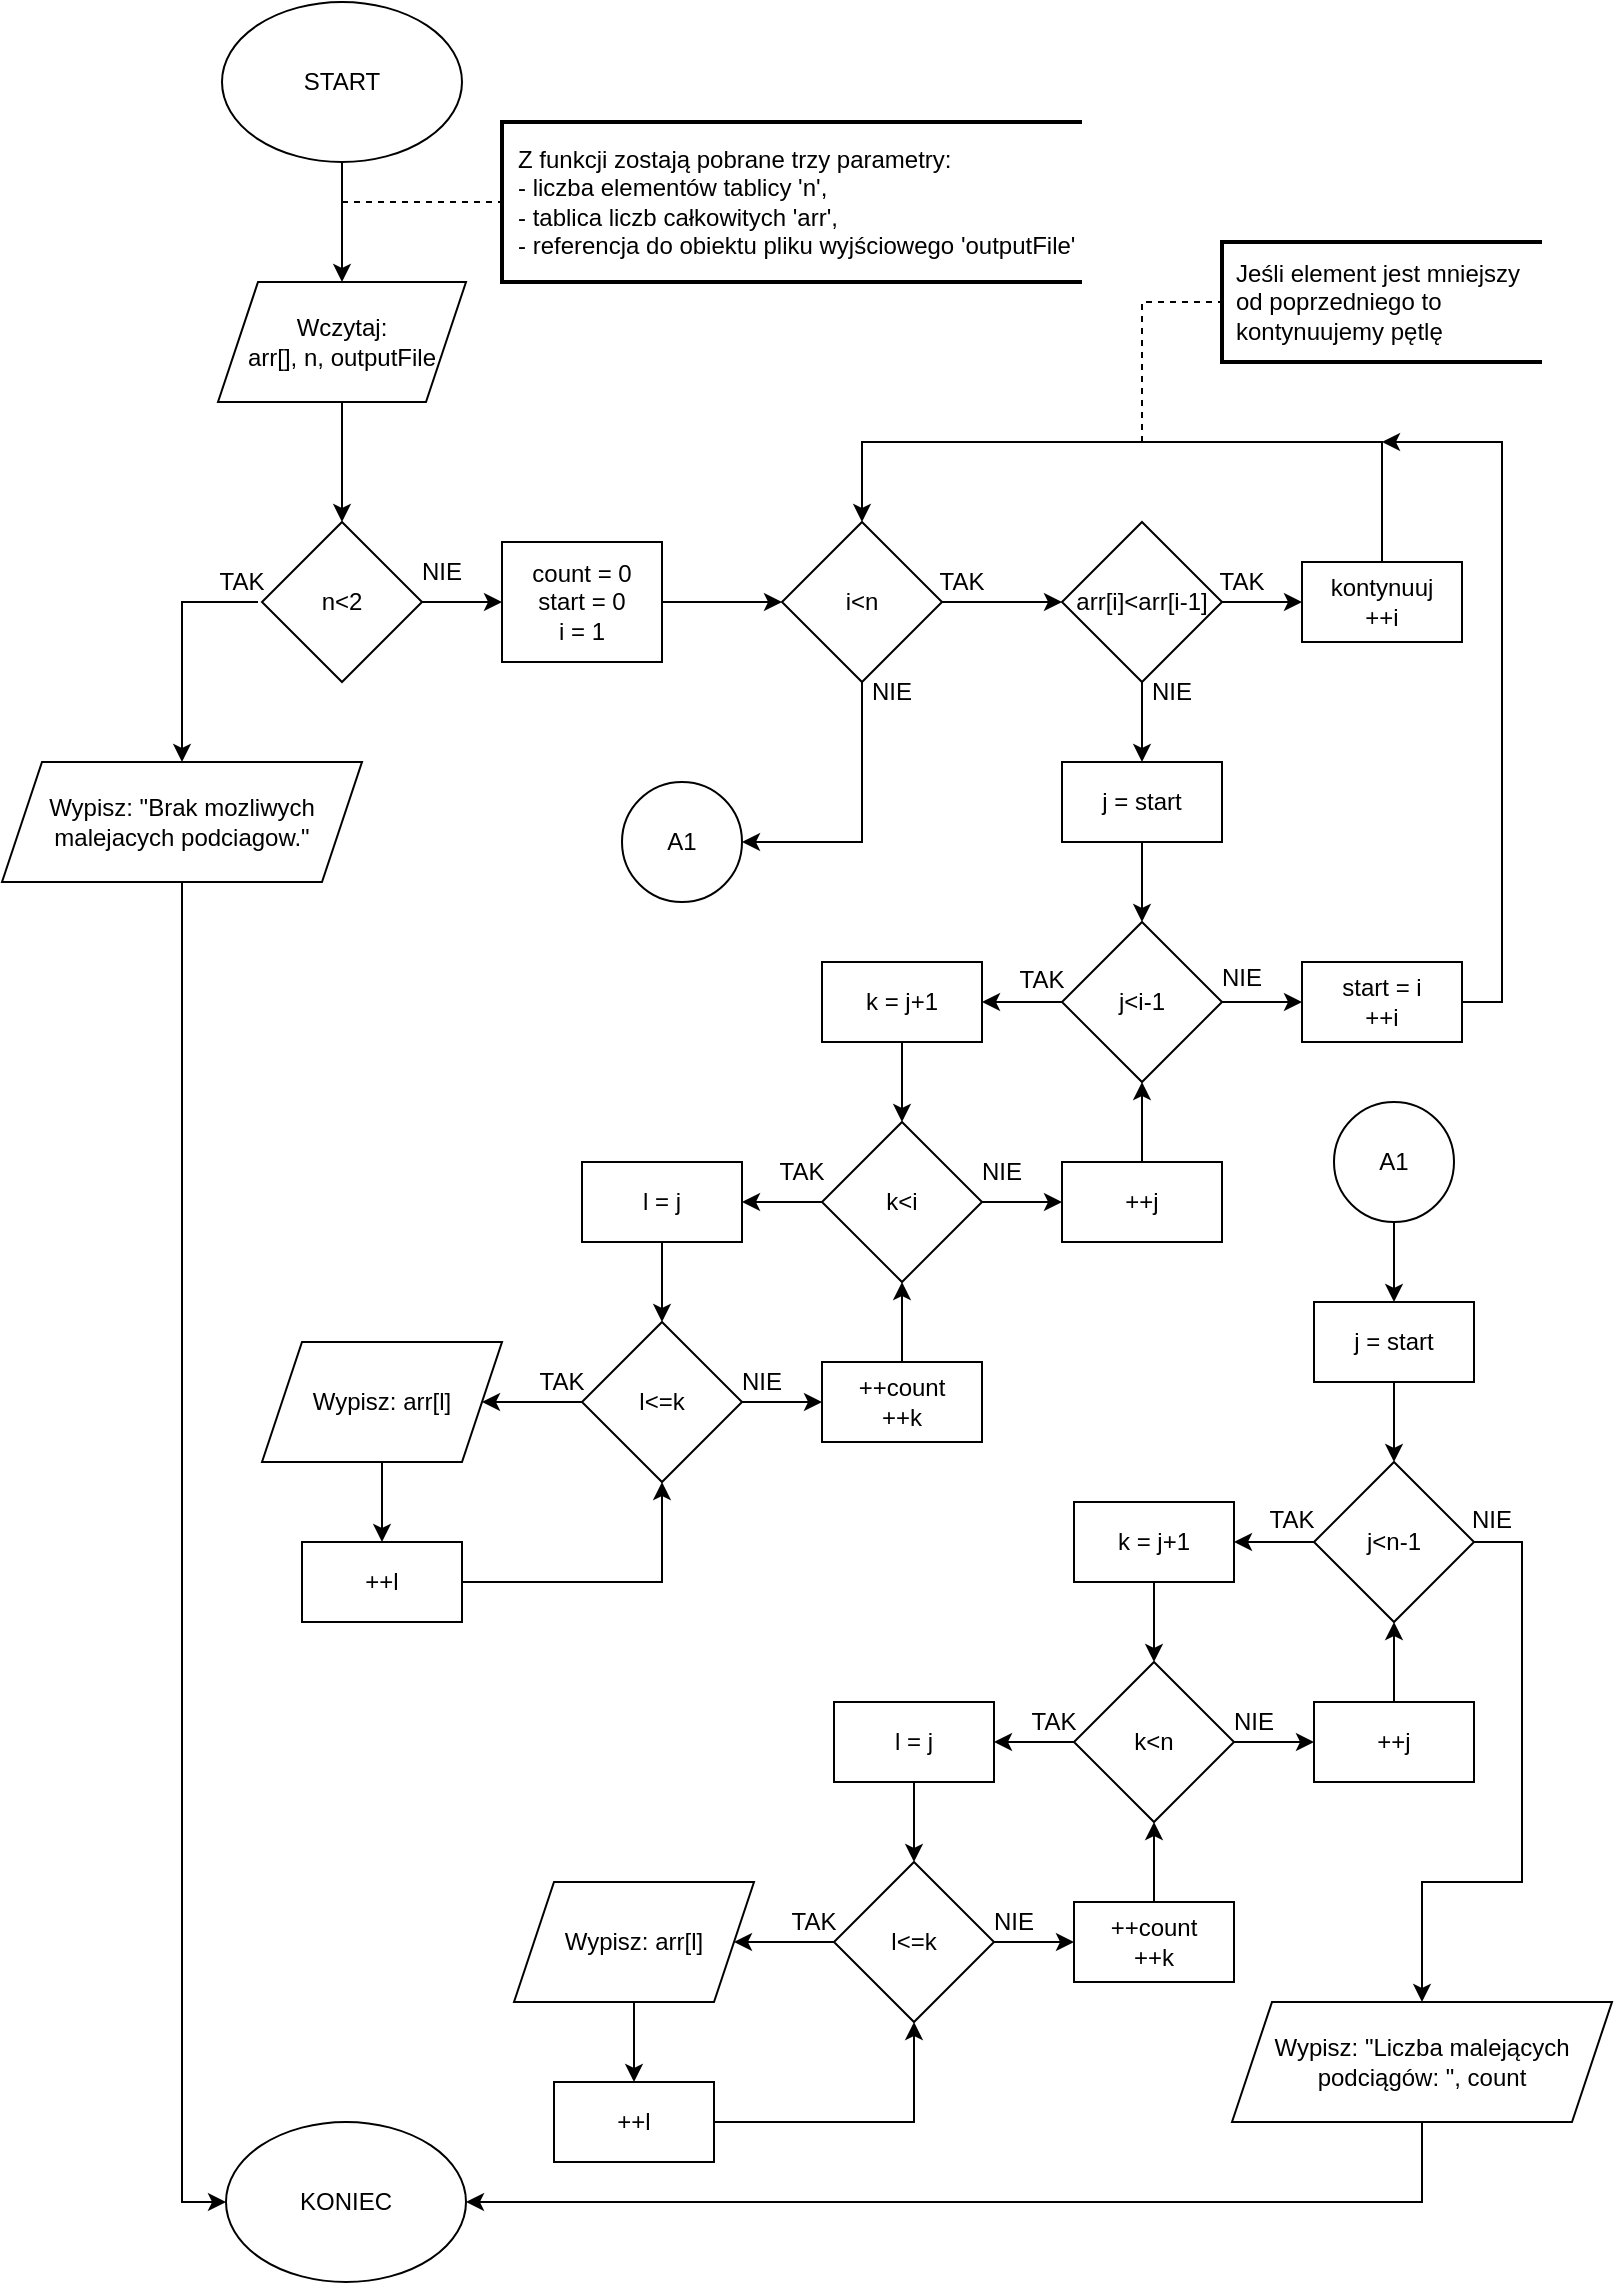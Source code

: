 <mxfile version="26.0.6">
  <diagram id="C5RBs43oDa-KdzZeNtuy" name="Page-1">
    <mxGraphModel dx="975" dy="550" grid="1" gridSize="10" guides="1" tooltips="1" connect="1" arrows="1" fold="1" page="1" pageScale="1" pageWidth="827" pageHeight="1169" math="0" shadow="0">
      <root>
        <mxCell id="WIyWlLk6GJQsqaUBKTNV-0" />
        <mxCell id="WIyWlLk6GJQsqaUBKTNV-1" parent="WIyWlLk6GJQsqaUBKTNV-0" />
        <mxCell id="246G7zH0tQqrjUR-Yk3Y-15" style="edgeStyle=orthogonalEdgeStyle;rounded=0;orthogonalLoop=1;jettySize=auto;html=1;entryX=0.5;entryY=0;entryDx=0;entryDy=0;" edge="1" parent="WIyWlLk6GJQsqaUBKTNV-1" source="246G7zH0tQqrjUR-Yk3Y-0" target="246G7zH0tQqrjUR-Yk3Y-14">
          <mxGeometry relative="1" as="geometry" />
        </mxCell>
        <mxCell id="246G7zH0tQqrjUR-Yk3Y-0" value="START" style="ellipse;whiteSpace=wrap;html=1;" vertex="1" parent="WIyWlLk6GJQsqaUBKTNV-1">
          <mxGeometry x="120" y="20" width="120" height="80" as="geometry" />
        </mxCell>
        <mxCell id="246G7zH0tQqrjUR-Yk3Y-3" value="" style="strokeWidth=2;html=1;shape=mxgraph.flowchart.annotation_1;align=left;pointerEvents=1;" vertex="1" parent="WIyWlLk6GJQsqaUBKTNV-1">
          <mxGeometry x="260" y="80" width="290" height="80" as="geometry" />
        </mxCell>
        <mxCell id="246G7zH0tQqrjUR-Yk3Y-7" value="" style="endArrow=none;dashed=1;html=1;rounded=0;entryX=0;entryY=0.5;entryDx=0;entryDy=0;entryPerimeter=0;" edge="1" parent="WIyWlLk6GJQsqaUBKTNV-1" target="246G7zH0tQqrjUR-Yk3Y-3">
          <mxGeometry width="50" height="50" relative="1" as="geometry">
            <mxPoint x="180" y="120" as="sourcePoint" />
            <mxPoint x="230" y="130" as="targetPoint" />
          </mxGeometry>
        </mxCell>
        <mxCell id="246G7zH0tQqrjUR-Yk3Y-8" value="Z funkcji zostają pobrane trzy parametry:&lt;br&gt;&lt;div style=&quot;&quot;&gt;&lt;span style=&quot;background-color: transparent; color: light-dark(rgb(0, 0, 0), rgb(255, 255, 255));&quot;&gt;- liczba elementów tablicy &#39;n&#39;,&lt;/span&gt;&lt;/div&gt;- tablica liczb całkowitych &#39;arr&#39;,&lt;br&gt;&lt;span style=&quot;background-color: transparent; color: light-dark(rgb(0, 0, 0), rgb(255, 255, 255));&quot;&gt;- referencja do obiektu pliku wyjściowego &#39;outputFile&#39;&lt;/span&gt;" style="text;html=1;align=left;verticalAlign=middle;whiteSpace=wrap;rounded=0;" vertex="1" parent="WIyWlLk6GJQsqaUBKTNV-1">
          <mxGeometry x="266" y="80" width="290" height="80" as="geometry" />
        </mxCell>
        <mxCell id="246G7zH0tQqrjUR-Yk3Y-9" value="n&amp;lt;2" style="rhombus;whiteSpace=wrap;html=1;" vertex="1" parent="WIyWlLk6GJQsqaUBKTNV-1">
          <mxGeometry x="140" y="280" width="80" height="80" as="geometry" />
        </mxCell>
        <mxCell id="246G7zH0tQqrjUR-Yk3Y-10" value="" style="endArrow=classic;html=1;rounded=0;exitX=0;exitY=0.5;exitDx=0;exitDy=0;entryX=0.5;entryY=0;entryDx=0;entryDy=0;" edge="1" parent="WIyWlLk6GJQsqaUBKTNV-1" target="246G7zH0tQqrjUR-Yk3Y-11">
          <mxGeometry width="50" height="50" relative="1" as="geometry">
            <mxPoint x="138" y="320" as="sourcePoint" />
            <mxPoint x="94" y="330" as="targetPoint" />
            <Array as="points">
              <mxPoint x="100" y="320" />
            </Array>
          </mxGeometry>
        </mxCell>
        <mxCell id="246G7zH0tQqrjUR-Yk3Y-11" value="Wypisz: &quot;Brak mozliwych malejacych podciagow.&quot;" style="shape=parallelogram;perimeter=parallelogramPerimeter;whiteSpace=wrap;html=1;fixedSize=1;" vertex="1" parent="WIyWlLk6GJQsqaUBKTNV-1">
          <mxGeometry x="10" y="400" width="180" height="60" as="geometry" />
        </mxCell>
        <mxCell id="246G7zH0tQqrjUR-Yk3Y-12" value="KONIEC" style="ellipse;whiteSpace=wrap;html=1;" vertex="1" parent="WIyWlLk6GJQsqaUBKTNV-1">
          <mxGeometry x="122" y="1080" width="120" height="80" as="geometry" />
        </mxCell>
        <mxCell id="246G7zH0tQqrjUR-Yk3Y-13" value="" style="endArrow=classic;html=1;rounded=0;exitX=0.5;exitY=1;exitDx=0;exitDy=0;entryX=0;entryY=0.5;entryDx=0;entryDy=0;" edge="1" parent="WIyWlLk6GJQsqaUBKTNV-1" source="246G7zH0tQqrjUR-Yk3Y-11" target="246G7zH0tQqrjUR-Yk3Y-12">
          <mxGeometry width="50" height="50" relative="1" as="geometry">
            <mxPoint x="160" y="530" as="sourcePoint" />
            <mxPoint x="118.0" y="1120" as="targetPoint" />
            <Array as="points">
              <mxPoint x="100" y="1120" />
            </Array>
          </mxGeometry>
        </mxCell>
        <mxCell id="246G7zH0tQqrjUR-Yk3Y-16" style="edgeStyle=orthogonalEdgeStyle;rounded=0;orthogonalLoop=1;jettySize=auto;html=1;entryX=0.5;entryY=0;entryDx=0;entryDy=0;" edge="1" parent="WIyWlLk6GJQsqaUBKTNV-1" source="246G7zH0tQqrjUR-Yk3Y-14" target="246G7zH0tQqrjUR-Yk3Y-9">
          <mxGeometry relative="1" as="geometry" />
        </mxCell>
        <mxCell id="246G7zH0tQqrjUR-Yk3Y-14" value="Wczytaj:&lt;div&gt;arr[], n, outputFile&lt;/div&gt;" style="shape=parallelogram;perimeter=parallelogramPerimeter;whiteSpace=wrap;html=1;fixedSize=1;align=center;" vertex="1" parent="WIyWlLk6GJQsqaUBKTNV-1">
          <mxGeometry x="118" y="160" width="124" height="60" as="geometry" />
        </mxCell>
        <mxCell id="246G7zH0tQqrjUR-Yk3Y-18" value="TAK" style="text;html=1;align=center;verticalAlign=middle;whiteSpace=wrap;rounded=0;" vertex="1" parent="WIyWlLk6GJQsqaUBKTNV-1">
          <mxGeometry x="100" y="295" width="60" height="30" as="geometry" />
        </mxCell>
        <mxCell id="246G7zH0tQqrjUR-Yk3Y-19" value="NIE" style="text;html=1;align=center;verticalAlign=middle;whiteSpace=wrap;rounded=0;" vertex="1" parent="WIyWlLk6GJQsqaUBKTNV-1">
          <mxGeometry x="200" y="290" width="60" height="30" as="geometry" />
        </mxCell>
        <mxCell id="246G7zH0tQqrjUR-Yk3Y-20" value="" style="endArrow=classic;html=1;rounded=0;exitX=0;exitY=1;exitDx=0;exitDy=0;entryX=0;entryY=0.5;entryDx=0;entryDy=0;" edge="1" parent="WIyWlLk6GJQsqaUBKTNV-1" target="246G7zH0tQqrjUR-Yk3Y-21">
          <mxGeometry width="50" height="50" relative="1" as="geometry">
            <mxPoint x="220" y="320" as="sourcePoint" />
            <mxPoint x="342" y="320" as="targetPoint" />
          </mxGeometry>
        </mxCell>
        <mxCell id="246G7zH0tQqrjUR-Yk3Y-23" style="edgeStyle=orthogonalEdgeStyle;rounded=0;orthogonalLoop=1;jettySize=auto;html=1;entryX=0;entryY=0.5;entryDx=0;entryDy=0;" edge="1" parent="WIyWlLk6GJQsqaUBKTNV-1" source="246G7zH0tQqrjUR-Yk3Y-21" target="246G7zH0tQqrjUR-Yk3Y-22">
          <mxGeometry relative="1" as="geometry" />
        </mxCell>
        <mxCell id="246G7zH0tQqrjUR-Yk3Y-21" value="count = 0&lt;div&gt;start = 0&lt;/div&gt;&lt;div&gt;i = 1&lt;/div&gt;" style="rounded=0;whiteSpace=wrap;html=1;" vertex="1" parent="WIyWlLk6GJQsqaUBKTNV-1">
          <mxGeometry x="260" y="290" width="80" height="60" as="geometry" />
        </mxCell>
        <mxCell id="246G7zH0tQqrjUR-Yk3Y-26" style="edgeStyle=orthogonalEdgeStyle;rounded=0;orthogonalLoop=1;jettySize=auto;html=1;entryX=0;entryY=0.5;entryDx=0;entryDy=0;" edge="1" parent="WIyWlLk6GJQsqaUBKTNV-1" source="246G7zH0tQqrjUR-Yk3Y-22" target="246G7zH0tQqrjUR-Yk3Y-25">
          <mxGeometry relative="1" as="geometry" />
        </mxCell>
        <mxCell id="246G7zH0tQqrjUR-Yk3Y-28" style="edgeStyle=orthogonalEdgeStyle;rounded=0;orthogonalLoop=1;jettySize=auto;html=1;entryX=1;entryY=0.5;entryDx=0;entryDy=0;exitX=0.5;exitY=1;exitDx=0;exitDy=0;" edge="1" parent="WIyWlLk6GJQsqaUBKTNV-1" source="246G7zH0tQqrjUR-Yk3Y-22" target="246G7zH0tQqrjUR-Yk3Y-82">
          <mxGeometry relative="1" as="geometry">
            <mxPoint x="420" y="410" as="targetPoint" />
            <Array as="points">
              <mxPoint x="440" y="440" />
            </Array>
          </mxGeometry>
        </mxCell>
        <mxCell id="246G7zH0tQqrjUR-Yk3Y-22" value="i&amp;lt;n" style="rhombus;whiteSpace=wrap;html=1;" vertex="1" parent="WIyWlLk6GJQsqaUBKTNV-1">
          <mxGeometry x="400" y="280" width="80" height="80" as="geometry" />
        </mxCell>
        <mxCell id="246G7zH0tQqrjUR-Yk3Y-24" value="TAK" style="text;html=1;align=center;verticalAlign=middle;whiteSpace=wrap;rounded=0;" vertex="1" parent="WIyWlLk6GJQsqaUBKTNV-1">
          <mxGeometry x="460" y="295" width="60" height="30" as="geometry" />
        </mxCell>
        <mxCell id="246G7zH0tQqrjUR-Yk3Y-31" style="edgeStyle=orthogonalEdgeStyle;rounded=0;orthogonalLoop=1;jettySize=auto;html=1;entryX=0;entryY=0.5;entryDx=0;entryDy=0;" edge="1" parent="WIyWlLk6GJQsqaUBKTNV-1" source="246G7zH0tQqrjUR-Yk3Y-25" target="246G7zH0tQqrjUR-Yk3Y-30">
          <mxGeometry relative="1" as="geometry" />
        </mxCell>
        <mxCell id="246G7zH0tQqrjUR-Yk3Y-44" style="edgeStyle=orthogonalEdgeStyle;rounded=0;orthogonalLoop=1;jettySize=auto;html=1;entryX=0.5;entryY=0;entryDx=0;entryDy=0;" edge="1" parent="WIyWlLk6GJQsqaUBKTNV-1" source="246G7zH0tQqrjUR-Yk3Y-25" target="246G7zH0tQqrjUR-Yk3Y-43">
          <mxGeometry relative="1" as="geometry" />
        </mxCell>
        <mxCell id="246G7zH0tQqrjUR-Yk3Y-25" value="arr[i]&amp;lt;arr[i-1]" style="rhombus;whiteSpace=wrap;html=1;" vertex="1" parent="WIyWlLk6GJQsqaUBKTNV-1">
          <mxGeometry x="540" y="280" width="80" height="80" as="geometry" />
        </mxCell>
        <mxCell id="246G7zH0tQqrjUR-Yk3Y-29" value="NIE" style="text;html=1;align=center;verticalAlign=middle;whiteSpace=wrap;rounded=0;" vertex="1" parent="WIyWlLk6GJQsqaUBKTNV-1">
          <mxGeometry x="425" y="350" width="60" height="30" as="geometry" />
        </mxCell>
        <mxCell id="246G7zH0tQqrjUR-Yk3Y-32" style="edgeStyle=orthogonalEdgeStyle;rounded=0;orthogonalLoop=1;jettySize=auto;html=1;entryX=0.5;entryY=0;entryDx=0;entryDy=0;exitX=0.5;exitY=0;exitDx=0;exitDy=0;" edge="1" parent="WIyWlLk6GJQsqaUBKTNV-1" source="246G7zH0tQqrjUR-Yk3Y-30" target="246G7zH0tQqrjUR-Yk3Y-22">
          <mxGeometry relative="1" as="geometry">
            <mxPoint x="580" y="280" as="targetPoint" />
            <Array as="points">
              <mxPoint x="700" y="240" />
              <mxPoint x="440" y="240" />
            </Array>
          </mxGeometry>
        </mxCell>
        <mxCell id="246G7zH0tQqrjUR-Yk3Y-30" value="kontynuuj&lt;div&gt;++i&lt;/div&gt;" style="rounded=0;whiteSpace=wrap;html=1;" vertex="1" parent="WIyWlLk6GJQsqaUBKTNV-1">
          <mxGeometry x="660" y="300" width="80" height="40" as="geometry" />
        </mxCell>
        <mxCell id="246G7zH0tQqrjUR-Yk3Y-37" value="" style="endArrow=none;dashed=1;html=1;rounded=0;entryX=0;entryY=0.5;entryDx=0;entryDy=0;entryPerimeter=0;" edge="1" parent="WIyWlLk6GJQsqaUBKTNV-1" target="246G7zH0tQqrjUR-Yk3Y-38">
          <mxGeometry width="50" height="50" relative="1" as="geometry">
            <mxPoint x="580" y="240" as="sourcePoint" />
            <mxPoint x="860" y="251" as="targetPoint" />
            <Array as="points">
              <mxPoint x="580" y="170" />
            </Array>
          </mxGeometry>
        </mxCell>
        <mxCell id="246G7zH0tQqrjUR-Yk3Y-38" value="" style="strokeWidth=2;html=1;shape=mxgraph.flowchart.annotation_1;align=left;pointerEvents=1;" vertex="1" parent="WIyWlLk6GJQsqaUBKTNV-1">
          <mxGeometry x="620" y="140" width="160" height="60" as="geometry" />
        </mxCell>
        <mxCell id="246G7zH0tQqrjUR-Yk3Y-39" value="Jeśli element jest mniejszy od poprzedniego to kontynuujemy pętlę" style="text;html=1;align=left;verticalAlign=middle;whiteSpace=wrap;rounded=0;" vertex="1" parent="WIyWlLk6GJQsqaUBKTNV-1">
          <mxGeometry x="625" y="150" width="150" height="40" as="geometry" />
        </mxCell>
        <mxCell id="246G7zH0tQqrjUR-Yk3Y-41" value="TAK" style="text;html=1;align=center;verticalAlign=middle;whiteSpace=wrap;rounded=0;" vertex="1" parent="WIyWlLk6GJQsqaUBKTNV-1">
          <mxGeometry x="600" y="295" width="60" height="30" as="geometry" />
        </mxCell>
        <mxCell id="246G7zH0tQqrjUR-Yk3Y-42" value="NIE" style="text;html=1;align=center;verticalAlign=middle;whiteSpace=wrap;rounded=0;" vertex="1" parent="WIyWlLk6GJQsqaUBKTNV-1">
          <mxGeometry x="565" y="350" width="60" height="30" as="geometry" />
        </mxCell>
        <mxCell id="246G7zH0tQqrjUR-Yk3Y-52" style="edgeStyle=orthogonalEdgeStyle;rounded=0;orthogonalLoop=1;jettySize=auto;html=1;entryX=0.5;entryY=0;entryDx=0;entryDy=0;" edge="1" parent="WIyWlLk6GJQsqaUBKTNV-1" source="246G7zH0tQqrjUR-Yk3Y-43" target="246G7zH0tQqrjUR-Yk3Y-46">
          <mxGeometry relative="1" as="geometry" />
        </mxCell>
        <mxCell id="246G7zH0tQqrjUR-Yk3Y-43" value="j = start" style="rounded=0;whiteSpace=wrap;html=1;" vertex="1" parent="WIyWlLk6GJQsqaUBKTNV-1">
          <mxGeometry x="540" y="400" width="80" height="40" as="geometry" />
        </mxCell>
        <mxCell id="246G7zH0tQqrjUR-Yk3Y-49" style="edgeStyle=orthogonalEdgeStyle;rounded=0;orthogonalLoop=1;jettySize=auto;html=1;entryX=0;entryY=0.5;entryDx=0;entryDy=0;" edge="1" parent="WIyWlLk6GJQsqaUBKTNV-1" source="246G7zH0tQqrjUR-Yk3Y-46" target="246G7zH0tQqrjUR-Yk3Y-48">
          <mxGeometry relative="1" as="geometry" />
        </mxCell>
        <mxCell id="246G7zH0tQqrjUR-Yk3Y-55" style="edgeStyle=orthogonalEdgeStyle;rounded=0;orthogonalLoop=1;jettySize=auto;html=1;entryX=1;entryY=0.5;entryDx=0;entryDy=0;" edge="1" parent="WIyWlLk6GJQsqaUBKTNV-1" source="246G7zH0tQqrjUR-Yk3Y-46" target="246G7zH0tQqrjUR-Yk3Y-54">
          <mxGeometry relative="1" as="geometry" />
        </mxCell>
        <mxCell id="246G7zH0tQqrjUR-Yk3Y-46" value="j&amp;lt;i-1" style="rhombus;whiteSpace=wrap;html=1;" vertex="1" parent="WIyWlLk6GJQsqaUBKTNV-1">
          <mxGeometry x="540" y="480" width="80" height="80" as="geometry" />
        </mxCell>
        <mxCell id="246G7zH0tQqrjUR-Yk3Y-47" value="NIE" style="text;html=1;align=center;verticalAlign=middle;whiteSpace=wrap;rounded=0;" vertex="1" parent="WIyWlLk6GJQsqaUBKTNV-1">
          <mxGeometry x="600" y="493" width="60" height="30" as="geometry" />
        </mxCell>
        <mxCell id="246G7zH0tQqrjUR-Yk3Y-50" style="edgeStyle=orthogonalEdgeStyle;rounded=0;orthogonalLoop=1;jettySize=auto;html=1;exitX=1;exitY=0.5;exitDx=0;exitDy=0;" edge="1" parent="WIyWlLk6GJQsqaUBKTNV-1" source="246G7zH0tQqrjUR-Yk3Y-48">
          <mxGeometry relative="1" as="geometry">
            <mxPoint x="700" y="240" as="targetPoint" />
            <Array as="points">
              <mxPoint x="760" y="520" />
              <mxPoint x="760" y="240" />
            </Array>
          </mxGeometry>
        </mxCell>
        <mxCell id="246G7zH0tQqrjUR-Yk3Y-48" value="start = i&lt;br&gt;++i" style="rounded=0;whiteSpace=wrap;html=1;" vertex="1" parent="WIyWlLk6GJQsqaUBKTNV-1">
          <mxGeometry x="660" y="500" width="80" height="40" as="geometry" />
        </mxCell>
        <mxCell id="246G7zH0tQqrjUR-Yk3Y-58" style="edgeStyle=orthogonalEdgeStyle;rounded=0;orthogonalLoop=1;jettySize=auto;html=1;entryX=0.5;entryY=0;entryDx=0;entryDy=0;" edge="1" parent="WIyWlLk6GJQsqaUBKTNV-1" source="246G7zH0tQqrjUR-Yk3Y-54" target="246G7zH0tQqrjUR-Yk3Y-57">
          <mxGeometry relative="1" as="geometry" />
        </mxCell>
        <mxCell id="246G7zH0tQqrjUR-Yk3Y-54" value="k = j+1" style="rounded=0;whiteSpace=wrap;html=1;" vertex="1" parent="WIyWlLk6GJQsqaUBKTNV-1">
          <mxGeometry x="420" y="500" width="80" height="40" as="geometry" />
        </mxCell>
        <mxCell id="246G7zH0tQqrjUR-Yk3Y-56" value="TAK" style="text;html=1;align=center;verticalAlign=middle;whiteSpace=wrap;rounded=0;" vertex="1" parent="WIyWlLk6GJQsqaUBKTNV-1">
          <mxGeometry x="500" y="494" width="60" height="30" as="geometry" />
        </mxCell>
        <mxCell id="246G7zH0tQqrjUR-Yk3Y-60" style="edgeStyle=orthogonalEdgeStyle;rounded=0;orthogonalLoop=1;jettySize=auto;html=1;entryX=0;entryY=0.5;entryDx=0;entryDy=0;" edge="1" parent="WIyWlLk6GJQsqaUBKTNV-1" source="246G7zH0tQqrjUR-Yk3Y-57" target="246G7zH0tQqrjUR-Yk3Y-59">
          <mxGeometry relative="1" as="geometry" />
        </mxCell>
        <mxCell id="246G7zH0tQqrjUR-Yk3Y-65" style="edgeStyle=orthogonalEdgeStyle;rounded=0;orthogonalLoop=1;jettySize=auto;html=1;entryX=1;entryY=0.5;entryDx=0;entryDy=0;" edge="1" parent="WIyWlLk6GJQsqaUBKTNV-1" source="246G7zH0tQqrjUR-Yk3Y-57" target="246G7zH0tQqrjUR-Yk3Y-64">
          <mxGeometry relative="1" as="geometry" />
        </mxCell>
        <mxCell id="246G7zH0tQqrjUR-Yk3Y-57" value="k&amp;lt;i" style="rhombus;whiteSpace=wrap;html=1;" vertex="1" parent="WIyWlLk6GJQsqaUBKTNV-1">
          <mxGeometry x="420" y="580" width="80" height="80" as="geometry" />
        </mxCell>
        <mxCell id="246G7zH0tQqrjUR-Yk3Y-61" style="edgeStyle=orthogonalEdgeStyle;rounded=0;orthogonalLoop=1;jettySize=auto;html=1;entryX=0.5;entryY=1;entryDx=0;entryDy=0;" edge="1" parent="WIyWlLk6GJQsqaUBKTNV-1" source="246G7zH0tQqrjUR-Yk3Y-59" target="246G7zH0tQqrjUR-Yk3Y-46">
          <mxGeometry relative="1" as="geometry" />
        </mxCell>
        <mxCell id="246G7zH0tQqrjUR-Yk3Y-59" value="++j" style="rounded=0;whiteSpace=wrap;html=1;" vertex="1" parent="WIyWlLk6GJQsqaUBKTNV-1">
          <mxGeometry x="540" y="600" width="80" height="40" as="geometry" />
        </mxCell>
        <mxCell id="246G7zH0tQqrjUR-Yk3Y-62" value="NIE" style="text;html=1;align=center;verticalAlign=middle;whiteSpace=wrap;rounded=0;" vertex="1" parent="WIyWlLk6GJQsqaUBKTNV-1">
          <mxGeometry x="480" y="590" width="60" height="30" as="geometry" />
        </mxCell>
        <mxCell id="246G7zH0tQqrjUR-Yk3Y-63" value="TAK" style="text;html=1;align=center;verticalAlign=middle;whiteSpace=wrap;rounded=0;" vertex="1" parent="WIyWlLk6GJQsqaUBKTNV-1">
          <mxGeometry x="380" y="590" width="60" height="30" as="geometry" />
        </mxCell>
        <mxCell id="246G7zH0tQqrjUR-Yk3Y-67" style="edgeStyle=orthogonalEdgeStyle;rounded=0;orthogonalLoop=1;jettySize=auto;html=1;entryX=0.5;entryY=0;entryDx=0;entryDy=0;" edge="1" parent="WIyWlLk6GJQsqaUBKTNV-1" source="246G7zH0tQqrjUR-Yk3Y-64" target="246G7zH0tQqrjUR-Yk3Y-66">
          <mxGeometry relative="1" as="geometry" />
        </mxCell>
        <mxCell id="246G7zH0tQqrjUR-Yk3Y-64" value="l = j" style="rounded=0;whiteSpace=wrap;html=1;" vertex="1" parent="WIyWlLk6GJQsqaUBKTNV-1">
          <mxGeometry x="300" y="600" width="80" height="40" as="geometry" />
        </mxCell>
        <mxCell id="246G7zH0tQqrjUR-Yk3Y-69" style="edgeStyle=orthogonalEdgeStyle;rounded=0;orthogonalLoop=1;jettySize=auto;html=1;entryX=0;entryY=0.5;entryDx=0;entryDy=0;" edge="1" parent="WIyWlLk6GJQsqaUBKTNV-1" source="246G7zH0tQqrjUR-Yk3Y-66" target="246G7zH0tQqrjUR-Yk3Y-68">
          <mxGeometry relative="1" as="geometry" />
        </mxCell>
        <mxCell id="246G7zH0tQqrjUR-Yk3Y-73" style="edgeStyle=orthogonalEdgeStyle;rounded=0;orthogonalLoop=1;jettySize=auto;html=1;" edge="1" parent="WIyWlLk6GJQsqaUBKTNV-1" source="246G7zH0tQqrjUR-Yk3Y-66" target="246G7zH0tQqrjUR-Yk3Y-72">
          <mxGeometry relative="1" as="geometry" />
        </mxCell>
        <mxCell id="246G7zH0tQqrjUR-Yk3Y-66" value="l&amp;lt;=k" style="rhombus;whiteSpace=wrap;html=1;" vertex="1" parent="WIyWlLk6GJQsqaUBKTNV-1">
          <mxGeometry x="300" y="680" width="80" height="80" as="geometry" />
        </mxCell>
        <mxCell id="246G7zH0tQqrjUR-Yk3Y-70" style="edgeStyle=orthogonalEdgeStyle;rounded=0;orthogonalLoop=1;jettySize=auto;html=1;entryX=0.5;entryY=1;entryDx=0;entryDy=0;" edge="1" parent="WIyWlLk6GJQsqaUBKTNV-1" source="246G7zH0tQqrjUR-Yk3Y-68" target="246G7zH0tQqrjUR-Yk3Y-57">
          <mxGeometry relative="1" as="geometry" />
        </mxCell>
        <mxCell id="246G7zH0tQqrjUR-Yk3Y-68" value="&lt;div&gt;++count&lt;/div&gt;++k" style="rounded=0;whiteSpace=wrap;html=1;" vertex="1" parent="WIyWlLk6GJQsqaUBKTNV-1">
          <mxGeometry x="420" y="700" width="80" height="40" as="geometry" />
        </mxCell>
        <mxCell id="246G7zH0tQqrjUR-Yk3Y-71" value="NIE" style="text;html=1;align=center;verticalAlign=middle;whiteSpace=wrap;rounded=0;" vertex="1" parent="WIyWlLk6GJQsqaUBKTNV-1">
          <mxGeometry x="360" y="695" width="60" height="30" as="geometry" />
        </mxCell>
        <mxCell id="246G7zH0tQqrjUR-Yk3Y-78" style="edgeStyle=orthogonalEdgeStyle;rounded=0;orthogonalLoop=1;jettySize=auto;html=1;entryX=0.5;entryY=0;entryDx=0;entryDy=0;" edge="1" parent="WIyWlLk6GJQsqaUBKTNV-1" source="246G7zH0tQqrjUR-Yk3Y-72" target="246G7zH0tQqrjUR-Yk3Y-77">
          <mxGeometry relative="1" as="geometry" />
        </mxCell>
        <mxCell id="246G7zH0tQqrjUR-Yk3Y-72" value="Wypisz: arr[l]" style="shape=parallelogram;perimeter=parallelogramPerimeter;whiteSpace=wrap;html=1;fixedSize=1;" vertex="1" parent="WIyWlLk6GJQsqaUBKTNV-1">
          <mxGeometry x="140" y="690" width="120" height="60" as="geometry" />
        </mxCell>
        <mxCell id="246G7zH0tQqrjUR-Yk3Y-76" value="TAK" style="text;html=1;align=center;verticalAlign=middle;whiteSpace=wrap;rounded=0;" vertex="1" parent="WIyWlLk6GJQsqaUBKTNV-1">
          <mxGeometry x="260" y="695" width="60" height="30" as="geometry" />
        </mxCell>
        <mxCell id="246G7zH0tQqrjUR-Yk3Y-79" style="edgeStyle=orthogonalEdgeStyle;rounded=0;orthogonalLoop=1;jettySize=auto;html=1;entryX=0.5;entryY=1;entryDx=0;entryDy=0;" edge="1" parent="WIyWlLk6GJQsqaUBKTNV-1" source="246G7zH0tQqrjUR-Yk3Y-77" target="246G7zH0tQqrjUR-Yk3Y-66">
          <mxGeometry relative="1" as="geometry" />
        </mxCell>
        <mxCell id="246G7zH0tQqrjUR-Yk3Y-77" value="++l" style="rounded=0;whiteSpace=wrap;html=1;" vertex="1" parent="WIyWlLk6GJQsqaUBKTNV-1">
          <mxGeometry x="160" y="790" width="80" height="40" as="geometry" />
        </mxCell>
        <mxCell id="246G7zH0tQqrjUR-Yk3Y-82" value="A1" style="ellipse;whiteSpace=wrap;html=1;aspect=fixed;" vertex="1" parent="WIyWlLk6GJQsqaUBKTNV-1">
          <mxGeometry x="320" y="410" width="60" height="60" as="geometry" />
        </mxCell>
        <mxCell id="246G7zH0tQqrjUR-Yk3Y-83" value="A1" style="ellipse;whiteSpace=wrap;html=1;aspect=fixed;" vertex="1" parent="WIyWlLk6GJQsqaUBKTNV-1">
          <mxGeometry x="676" y="570" width="60" height="60" as="geometry" />
        </mxCell>
        <mxCell id="246G7zH0tQqrjUR-Yk3Y-84" value="" style="endArrow=classic;html=1;rounded=0;exitX=0.5;exitY=1;exitDx=0;exitDy=0;" edge="1" parent="WIyWlLk6GJQsqaUBKTNV-1" source="246G7zH0tQqrjUR-Yk3Y-83" target="246G7zH0tQqrjUR-Yk3Y-85">
          <mxGeometry width="50" height="50" relative="1" as="geometry">
            <mxPoint x="776" y="650" as="sourcePoint" />
            <mxPoint x="706" y="670" as="targetPoint" />
            <Array as="points" />
          </mxGeometry>
        </mxCell>
        <mxCell id="246G7zH0tQqrjUR-Yk3Y-91" style="edgeStyle=orthogonalEdgeStyle;rounded=0;orthogonalLoop=1;jettySize=auto;html=1;entryX=0.5;entryY=0;entryDx=0;entryDy=0;exitX=0.5;exitY=1;exitDx=0;exitDy=0;" edge="1" parent="WIyWlLk6GJQsqaUBKTNV-1" source="246G7zH0tQqrjUR-Yk3Y-85" target="246G7zH0tQqrjUR-Yk3Y-86">
          <mxGeometry relative="1" as="geometry">
            <mxPoint x="626.0" y="710" as="sourcePoint" />
            <mxPoint x="626.0" y="750" as="targetPoint" />
          </mxGeometry>
        </mxCell>
        <mxCell id="246G7zH0tQqrjUR-Yk3Y-85" value="j = start" style="rounded=0;whiteSpace=wrap;html=1;" vertex="1" parent="WIyWlLk6GJQsqaUBKTNV-1">
          <mxGeometry x="666" y="670" width="80" height="40" as="geometry" />
        </mxCell>
        <mxCell id="246G7zH0tQqrjUR-Yk3Y-99" style="edgeStyle=orthogonalEdgeStyle;rounded=0;orthogonalLoop=1;jettySize=auto;html=1;" edge="1" parent="WIyWlLk6GJQsqaUBKTNV-1" source="246G7zH0tQqrjUR-Yk3Y-86" target="246G7zH0tQqrjUR-Yk3Y-88">
          <mxGeometry relative="1" as="geometry">
            <Array as="points">
              <mxPoint x="770" y="790" />
              <mxPoint x="770" y="960" />
              <mxPoint x="720" y="960" />
            </Array>
          </mxGeometry>
        </mxCell>
        <mxCell id="246G7zH0tQqrjUR-Yk3Y-86" value="j&amp;lt;n-1" style="rhombus;whiteSpace=wrap;html=1;" vertex="1" parent="WIyWlLk6GJQsqaUBKTNV-1">
          <mxGeometry x="666" y="750" width="80" height="80" as="geometry" />
        </mxCell>
        <mxCell id="246G7zH0tQqrjUR-Yk3Y-87" value="NIE" style="text;html=1;align=center;verticalAlign=middle;whiteSpace=wrap;rounded=0;" vertex="1" parent="WIyWlLk6GJQsqaUBKTNV-1">
          <mxGeometry x="725" y="764" width="60" height="30" as="geometry" />
        </mxCell>
        <mxCell id="246G7zH0tQqrjUR-Yk3Y-88" value="Wypisz: &quot;Liczba malejących podciągów: &quot;, count" style="shape=parallelogram;perimeter=parallelogramPerimeter;whiteSpace=wrap;html=1;fixedSize=1;" vertex="1" parent="WIyWlLk6GJQsqaUBKTNV-1">
          <mxGeometry x="625" y="1020" width="190" height="60" as="geometry" />
        </mxCell>
        <mxCell id="246G7zH0tQqrjUR-Yk3Y-90" value="" style="endArrow=classic;html=1;rounded=0;exitX=0.5;exitY=1;exitDx=0;exitDy=0;entryX=1;entryY=0.5;entryDx=0;entryDy=0;" edge="1" parent="WIyWlLk6GJQsqaUBKTNV-1" source="246G7zH0tQqrjUR-Yk3Y-88" target="246G7zH0tQqrjUR-Yk3Y-12">
          <mxGeometry width="50" height="50" relative="1" as="geometry">
            <mxPoint x="880" y="1110" as="sourcePoint" />
            <mxPoint x="680" y="1110" as="targetPoint" />
            <Array as="points">
              <mxPoint x="720" y="1120" />
            </Array>
          </mxGeometry>
        </mxCell>
        <mxCell id="246G7zH0tQqrjUR-Yk3Y-92" value="TAK" style="text;html=1;align=center;verticalAlign=middle;whiteSpace=wrap;rounded=0;" vertex="1" parent="WIyWlLk6GJQsqaUBKTNV-1">
          <mxGeometry x="625" y="764" width="60" height="30" as="geometry" />
        </mxCell>
        <mxCell id="246G7zH0tQqrjUR-Yk3Y-93" value="" style="endArrow=classic;html=1;rounded=0;exitX=0;exitY=0.5;exitDx=0;exitDy=0;entryX=1;entryY=0.5;entryDx=0;entryDy=0;" edge="1" parent="WIyWlLk6GJQsqaUBKTNV-1" source="246G7zH0tQqrjUR-Yk3Y-86" target="246G7zH0tQqrjUR-Yk3Y-94">
          <mxGeometry width="50" height="50" relative="1" as="geometry">
            <mxPoint x="576" y="890" as="sourcePoint" />
            <mxPoint x="626" y="790" as="targetPoint" />
          </mxGeometry>
        </mxCell>
        <mxCell id="246G7zH0tQqrjUR-Yk3Y-101" style="edgeStyle=orthogonalEdgeStyle;rounded=0;orthogonalLoop=1;jettySize=auto;html=1;entryX=0.5;entryY=0;entryDx=0;entryDy=0;" edge="1" parent="WIyWlLk6GJQsqaUBKTNV-1" source="246G7zH0tQqrjUR-Yk3Y-94" target="246G7zH0tQqrjUR-Yk3Y-95">
          <mxGeometry relative="1" as="geometry" />
        </mxCell>
        <mxCell id="246G7zH0tQqrjUR-Yk3Y-94" value="k = j+1" style="rounded=0;whiteSpace=wrap;html=1;" vertex="1" parent="WIyWlLk6GJQsqaUBKTNV-1">
          <mxGeometry x="546" y="770" width="80" height="40" as="geometry" />
        </mxCell>
        <mxCell id="246G7zH0tQqrjUR-Yk3Y-97" style="edgeStyle=orthogonalEdgeStyle;rounded=0;orthogonalLoop=1;jettySize=auto;html=1;entryX=0;entryY=0.5;entryDx=0;entryDy=0;" edge="1" parent="WIyWlLk6GJQsqaUBKTNV-1" source="246G7zH0tQqrjUR-Yk3Y-95" target="246G7zH0tQqrjUR-Yk3Y-96">
          <mxGeometry relative="1" as="geometry" />
        </mxCell>
        <mxCell id="246G7zH0tQqrjUR-Yk3Y-102" style="edgeStyle=orthogonalEdgeStyle;rounded=0;orthogonalLoop=1;jettySize=auto;html=1;entryX=1;entryY=0.5;entryDx=0;entryDy=0;" edge="1" parent="WIyWlLk6GJQsqaUBKTNV-1" source="246G7zH0tQqrjUR-Yk3Y-95" target="246G7zH0tQqrjUR-Yk3Y-104">
          <mxGeometry relative="1" as="geometry">
            <mxPoint x="506.0" y="890" as="targetPoint" />
          </mxGeometry>
        </mxCell>
        <mxCell id="246G7zH0tQqrjUR-Yk3Y-95" value="k&amp;lt;n" style="rhombus;whiteSpace=wrap;html=1;" vertex="1" parent="WIyWlLk6GJQsqaUBKTNV-1">
          <mxGeometry x="546" y="850" width="80" height="80" as="geometry" />
        </mxCell>
        <mxCell id="246G7zH0tQqrjUR-Yk3Y-100" style="edgeStyle=orthogonalEdgeStyle;rounded=0;orthogonalLoop=1;jettySize=auto;html=1;entryX=0.5;entryY=1;entryDx=0;entryDy=0;" edge="1" parent="WIyWlLk6GJQsqaUBKTNV-1" source="246G7zH0tQqrjUR-Yk3Y-96" target="246G7zH0tQqrjUR-Yk3Y-86">
          <mxGeometry relative="1" as="geometry" />
        </mxCell>
        <mxCell id="246G7zH0tQqrjUR-Yk3Y-96" value="++j" style="rounded=0;whiteSpace=wrap;html=1;" vertex="1" parent="WIyWlLk6GJQsqaUBKTNV-1">
          <mxGeometry x="666" y="870" width="80" height="40" as="geometry" />
        </mxCell>
        <mxCell id="246G7zH0tQqrjUR-Yk3Y-98" value="NIE" style="text;html=1;align=center;verticalAlign=middle;whiteSpace=wrap;rounded=0;" vertex="1" parent="WIyWlLk6GJQsqaUBKTNV-1">
          <mxGeometry x="606" y="865" width="60" height="30" as="geometry" />
        </mxCell>
        <mxCell id="246G7zH0tQqrjUR-Yk3Y-103" value="TAK" style="text;html=1;align=center;verticalAlign=middle;whiteSpace=wrap;rounded=0;" vertex="1" parent="WIyWlLk6GJQsqaUBKTNV-1">
          <mxGeometry x="506" y="865" width="60" height="30" as="geometry" />
        </mxCell>
        <mxCell id="246G7zH0tQqrjUR-Yk3Y-109" style="edgeStyle=orthogonalEdgeStyle;rounded=0;orthogonalLoop=1;jettySize=auto;html=1;entryX=0.5;entryY=0;entryDx=0;entryDy=0;" edge="1" parent="WIyWlLk6GJQsqaUBKTNV-1" source="246G7zH0tQqrjUR-Yk3Y-104" target="246G7zH0tQqrjUR-Yk3Y-105">
          <mxGeometry relative="1" as="geometry" />
        </mxCell>
        <mxCell id="246G7zH0tQqrjUR-Yk3Y-104" value="l = j" style="rounded=0;whiteSpace=wrap;html=1;" vertex="1" parent="WIyWlLk6GJQsqaUBKTNV-1">
          <mxGeometry x="426" y="870" width="80" height="40" as="geometry" />
        </mxCell>
        <mxCell id="246G7zH0tQqrjUR-Yk3Y-107" style="edgeStyle=orthogonalEdgeStyle;rounded=0;orthogonalLoop=1;jettySize=auto;html=1;entryX=0;entryY=0.5;entryDx=0;entryDy=0;" edge="1" parent="WIyWlLk6GJQsqaUBKTNV-1" source="246G7zH0tQqrjUR-Yk3Y-105" target="246G7zH0tQqrjUR-Yk3Y-106">
          <mxGeometry relative="1" as="geometry" />
        </mxCell>
        <mxCell id="246G7zH0tQqrjUR-Yk3Y-113" style="edgeStyle=orthogonalEdgeStyle;rounded=0;orthogonalLoop=1;jettySize=auto;html=1;entryX=1;entryY=0.5;entryDx=0;entryDy=0;" edge="1" parent="WIyWlLk6GJQsqaUBKTNV-1" source="246G7zH0tQqrjUR-Yk3Y-105" target="246G7zH0tQqrjUR-Yk3Y-111">
          <mxGeometry relative="1" as="geometry" />
        </mxCell>
        <mxCell id="246G7zH0tQqrjUR-Yk3Y-105" value="l&amp;lt;=k" style="rhombus;whiteSpace=wrap;html=1;" vertex="1" parent="WIyWlLk6GJQsqaUBKTNV-1">
          <mxGeometry x="426" y="950" width="80" height="80" as="geometry" />
        </mxCell>
        <mxCell id="246G7zH0tQqrjUR-Yk3Y-108" style="edgeStyle=orthogonalEdgeStyle;rounded=0;orthogonalLoop=1;jettySize=auto;html=1;entryX=0.5;entryY=1;entryDx=0;entryDy=0;" edge="1" parent="WIyWlLk6GJQsqaUBKTNV-1" source="246G7zH0tQqrjUR-Yk3Y-106" target="246G7zH0tQqrjUR-Yk3Y-95">
          <mxGeometry relative="1" as="geometry" />
        </mxCell>
        <mxCell id="246G7zH0tQqrjUR-Yk3Y-106" value="&lt;div&gt;++count&lt;/div&gt;++k" style="rounded=0;whiteSpace=wrap;html=1;" vertex="1" parent="WIyWlLk6GJQsqaUBKTNV-1">
          <mxGeometry x="546" y="970" width="80" height="40" as="geometry" />
        </mxCell>
        <mxCell id="246G7zH0tQqrjUR-Yk3Y-110" style="edgeStyle=orthogonalEdgeStyle;rounded=0;orthogonalLoop=1;jettySize=auto;html=1;entryX=0.5;entryY=0;entryDx=0;entryDy=0;" edge="1" parent="WIyWlLk6GJQsqaUBKTNV-1" source="246G7zH0tQqrjUR-Yk3Y-111" target="246G7zH0tQqrjUR-Yk3Y-112">
          <mxGeometry relative="1" as="geometry" />
        </mxCell>
        <mxCell id="246G7zH0tQqrjUR-Yk3Y-111" value="Wypisz: arr[l]" style="shape=parallelogram;perimeter=parallelogramPerimeter;whiteSpace=wrap;html=1;fixedSize=1;" vertex="1" parent="WIyWlLk6GJQsqaUBKTNV-1">
          <mxGeometry x="266" y="960" width="120" height="60" as="geometry" />
        </mxCell>
        <mxCell id="246G7zH0tQqrjUR-Yk3Y-114" style="edgeStyle=orthogonalEdgeStyle;rounded=0;orthogonalLoop=1;jettySize=auto;html=1;entryX=0.5;entryY=1;entryDx=0;entryDy=0;" edge="1" parent="WIyWlLk6GJQsqaUBKTNV-1" source="246G7zH0tQqrjUR-Yk3Y-112" target="246G7zH0tQqrjUR-Yk3Y-105">
          <mxGeometry relative="1" as="geometry" />
        </mxCell>
        <mxCell id="246G7zH0tQqrjUR-Yk3Y-112" value="++l" style="rounded=0;whiteSpace=wrap;html=1;" vertex="1" parent="WIyWlLk6GJQsqaUBKTNV-1">
          <mxGeometry x="286" y="1060" width="80" height="40" as="geometry" />
        </mxCell>
        <mxCell id="246G7zH0tQqrjUR-Yk3Y-117" value="TAK" style="text;html=1;align=center;verticalAlign=middle;whiteSpace=wrap;rounded=0;" vertex="1" parent="WIyWlLk6GJQsqaUBKTNV-1">
          <mxGeometry x="386" y="965" width="60" height="30" as="geometry" />
        </mxCell>
        <mxCell id="246G7zH0tQqrjUR-Yk3Y-118" value="NIE" style="text;html=1;align=center;verticalAlign=middle;whiteSpace=wrap;rounded=0;" vertex="1" parent="WIyWlLk6GJQsqaUBKTNV-1">
          <mxGeometry x="486" y="965" width="60" height="30" as="geometry" />
        </mxCell>
      </root>
    </mxGraphModel>
  </diagram>
</mxfile>
